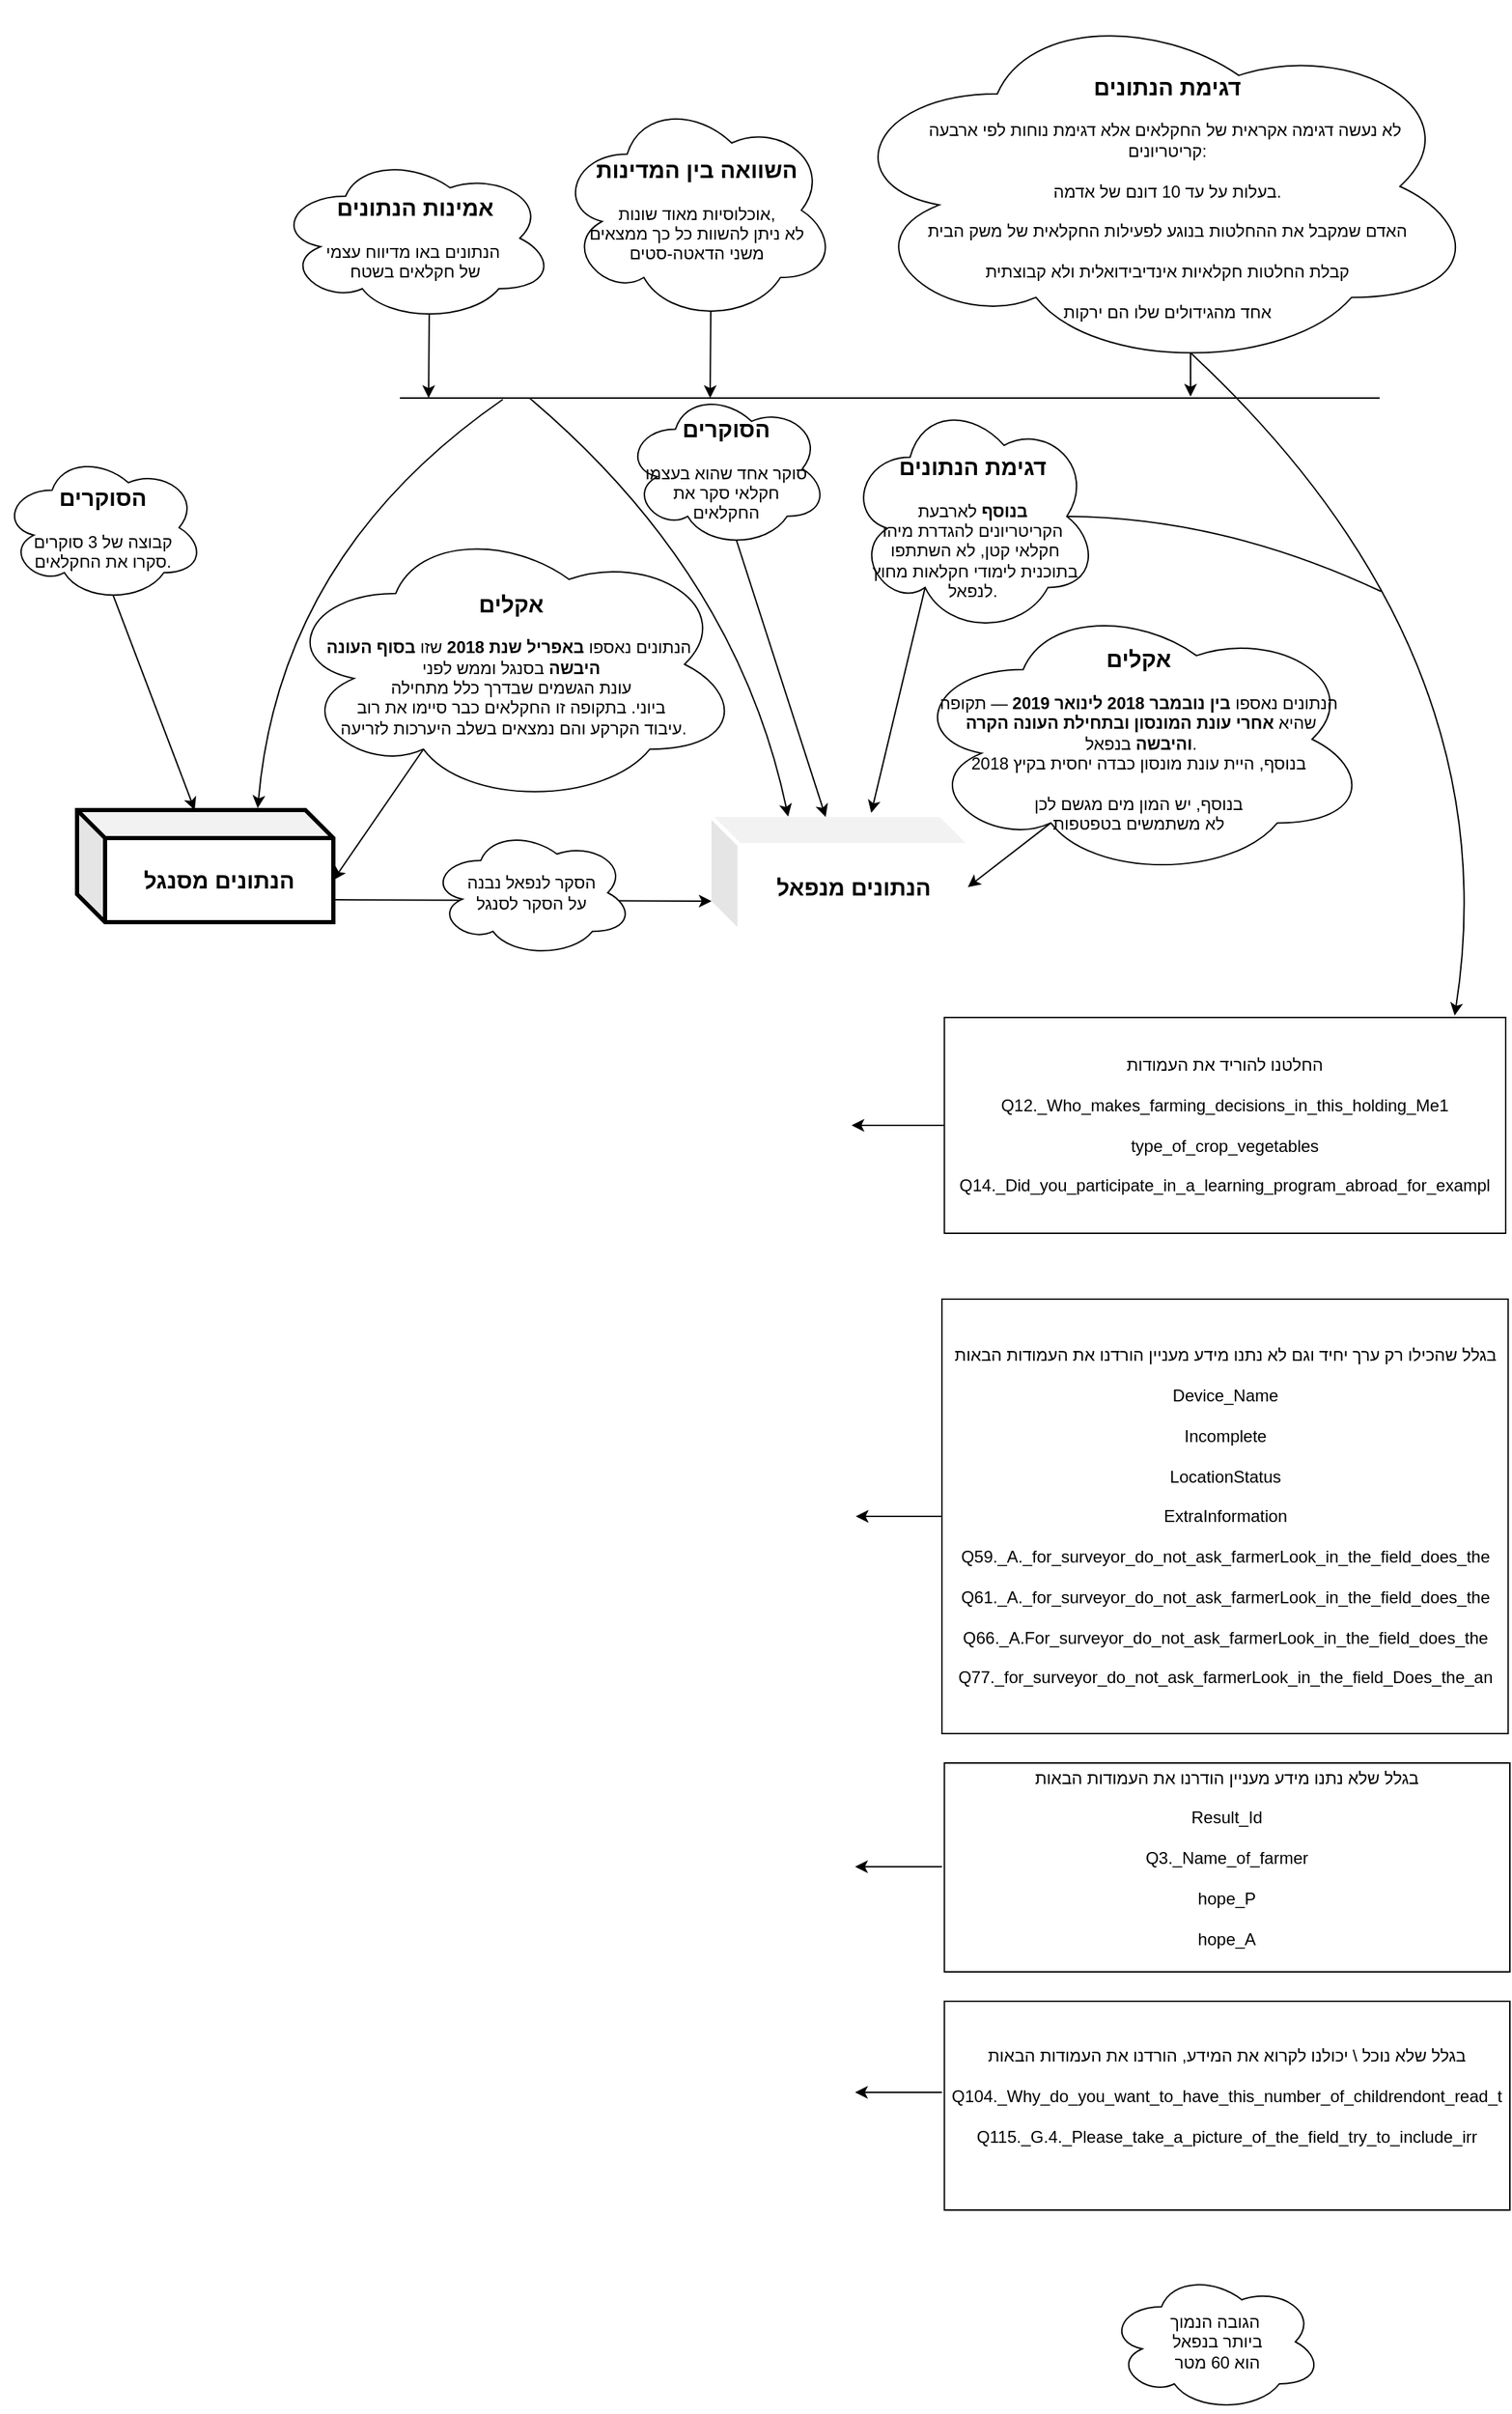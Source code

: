 <mxfile version="26.2.13">
  <diagram name="Page-1" id="FxISBaHx2wQaiflEiIXc">
    <mxGraphModel dx="2068" dy="2237" grid="1" gridSize="10" guides="1" tooltips="1" connect="1" arrows="1" fold="1" page="1" pageScale="1" pageWidth="850" pageHeight="1100" math="0" shadow="0">
      <root>
        <mxCell id="0" />
        <mxCell id="1" parent="0" />
        <mxCell id="reeLDZCqM8ZDpDuMpRiX-1" value="" style="ellipse;shape=cloud;whiteSpace=wrap;html=1;" vertex="1" parent="1">
          <mxGeometry x="805" y="-698" width="460" height="264" as="geometry" />
        </mxCell>
        <mxCell id="reeLDZCqM8ZDpDuMpRiX-2" value="&lt;b&gt;&lt;font style=&quot;font-size: 16px; color: light-dark(rgb(0, 0, 0), rgb(0, 0, 0));&quot;&gt;הנתונים מסנגל&lt;/font&gt;&lt;/b&gt;" style="shape=cube;whiteSpace=wrap;html=1;boundedLbl=1;backgroundOutline=1;darkOpacity=0.05;darkOpacity2=0.1;fillColor=light-dark(#FFFFFF,#FDEF42);strokeColor=light-dark(#000000,#00853F);strokeWidth=3;" vertex="1" parent="1">
          <mxGeometry x="263" y="-121" width="183" height="80" as="geometry" />
        </mxCell>
        <mxCell id="reeLDZCqM8ZDpDuMpRiX-3" value="" style="endArrow=classic;html=1;rounded=0;entryX=0;entryY=0;entryDx=183;entryDy=50;entryPerimeter=0;exitX=0.31;exitY=0.8;exitDx=0;exitDy=0;exitPerimeter=0;" edge="1" parent="1" source="reeLDZCqM8ZDpDuMpRiX-18" target="reeLDZCqM8ZDpDuMpRiX-2">
          <mxGeometry width="50" height="50" relative="1" as="geometry">
            <mxPoint x="531" y="-12" as="sourcePoint" />
            <mxPoint x="581" y="-62" as="targetPoint" />
          </mxGeometry>
        </mxCell>
        <mxCell id="reeLDZCqM8ZDpDuMpRiX-4" value="&lt;b&gt;&lt;font style=&quot;font-size: 16px;&quot;&gt;הנתונים מנפאל&lt;/font&gt;&lt;/b&gt;" style="shape=cube;whiteSpace=wrap;html=1;boundedLbl=1;backgroundOutline=1;darkOpacity=0.05;darkOpacity2=0.1;fillColor=light-dark(#FFFFFF,#DC143C);strokeColor=light-dark(#FFFFFF,#003893);perimeterSpacing=0;strokeWidth=3;" vertex="1" parent="1">
          <mxGeometry x="716" y="-116" width="183" height="80" as="geometry" />
        </mxCell>
        <mxCell id="reeLDZCqM8ZDpDuMpRiX-5" value="&lt;div&gt;&lt;b&gt;&lt;font style=&quot;font-size: 16px;&quot;&gt;אקלים&lt;/font&gt;&lt;/b&gt;&lt;/div&gt;&lt;div&gt;&lt;br&gt;&lt;/div&gt;הנתונים נאספו &lt;b&gt;בין נובמבר 2018 לינואר 2019&lt;/b&gt; — תקופה&lt;div&gt;&amp;nbsp;שהיא &lt;b&gt;אחרי עונת המונסון ובתחילת העונה הקרה&lt;/b&gt;&lt;/div&gt;&lt;div&gt;&lt;b style=&quot;background-color: transparent; color: light-dark(rgb(0, 0, 0), rgb(255, 255, 255));&quot;&gt;&amp;nbsp;&lt;/b&gt;&lt;b style=&quot;background-color: transparent; color: light-dark(rgb(0, 0, 0), rgb(255, 255, 255));&quot;&gt;והיבשה&lt;/b&gt;&lt;span style=&quot;background-color: transparent; color: light-dark(rgb(0, 0, 0), rgb(255, 255, 255));&quot;&gt; בנפאל.&lt;/span&gt;&lt;/div&gt;&lt;div&gt;בנוסף, היית עונת מונסון כבדה יחסית בקיץ 2018&lt;/div&gt;&lt;div&gt;&lt;br&gt;&lt;/div&gt;&lt;div&gt;בנוסף, יש המון מים מגשם לכן&lt;div&gt;לא משתמשים בטפטפות&lt;/div&gt;&lt;/div&gt;" style="ellipse;shape=cloud;whiteSpace=wrap;html=1;strokeColor=light-dark(#000000,#FFFFFF);" vertex="1" parent="1">
          <mxGeometry x="856" y="-271" width="330" height="199" as="geometry" />
        </mxCell>
        <mxCell id="reeLDZCqM8ZDpDuMpRiX-6" value="" style="endArrow=classic;html=1;rounded=0;entryX=0;entryY=0;entryDx=183;entryDy=50;entryPerimeter=0;exitX=0.31;exitY=0.8;exitDx=0;exitDy=0;exitPerimeter=0;" edge="1" parent="1" source="reeLDZCqM8ZDpDuMpRiX-5" target="reeLDZCqM8ZDpDuMpRiX-4">
          <mxGeometry width="50" height="50" relative="1" as="geometry">
            <mxPoint x="984" y="-7" as="sourcePoint" />
            <mxPoint x="1034" y="-57" as="targetPoint" />
          </mxGeometry>
        </mxCell>
        <mxCell id="reeLDZCqM8ZDpDuMpRiX-7" value="&lt;div&gt;&lt;b&gt;&lt;br&gt;&lt;/b&gt;&lt;/div&gt;&lt;div&gt;&lt;b&gt;&lt;font style=&quot;font-size: 16px;&quot;&gt;דגימת הנתונים&lt;/font&gt;&lt;/b&gt;&lt;/div&gt;&lt;b&gt;&lt;div&gt;&lt;b&gt;&lt;br&gt;&lt;/b&gt;&lt;/div&gt;בנוסף &lt;/b&gt;לארבעת&lt;div&gt;הקריטריונים להגדרת מיהו&lt;/div&gt;&lt;div&gt;&amp;nbsp;&lt;span style=&quot;background-color: transparent; color: light-dark(rgb(0, 0, 0), rgb(255, 255, 255));&quot;&gt;חקלאי קטן, לא השתתפו&lt;/span&gt;&lt;/div&gt;&lt;div&gt;&lt;span style=&quot;background-color: transparent; color: light-dark(rgb(0, 0, 0), rgb(255, 255, 255));&quot;&gt;&amp;nbsp;בתוכנית לימודי חקלאות מחוץ&lt;/span&gt;&lt;/div&gt;&lt;div&gt;&lt;span style=&quot;background-color: transparent; color: light-dark(rgb(0, 0, 0), rgb(255, 255, 255));&quot;&gt;לנפאל.&lt;/span&gt;&lt;/div&gt;" style="ellipse;shape=cloud;whiteSpace=wrap;html=1;" vertex="1" parent="1">
          <mxGeometry x="813" y="-415" width="179" height="169" as="geometry" />
        </mxCell>
        <mxCell id="reeLDZCqM8ZDpDuMpRiX-8" value="" style="endArrow=classic;html=1;rounded=0;exitX=0.31;exitY=0.8;exitDx=0;exitDy=0;exitPerimeter=0;entryX=0.623;entryY=-0.037;entryDx=0;entryDy=0;entryPerimeter=0;" edge="1" parent="1" source="reeLDZCqM8ZDpDuMpRiX-7" target="reeLDZCqM8ZDpDuMpRiX-4">
          <mxGeometry width="50" height="50" relative="1" as="geometry">
            <mxPoint x="658" y="-64" as="sourcePoint" />
            <mxPoint x="708" y="-114" as="targetPoint" />
          </mxGeometry>
        </mxCell>
        <mxCell id="reeLDZCqM8ZDpDuMpRiX-9" value="&lt;div&gt;&lt;b&gt;&lt;font style=&quot;font-size: 16px;&quot;&gt;הסוקרים&lt;/font&gt;&lt;/b&gt;&lt;/div&gt;&lt;div&gt;&lt;br&gt;&lt;/div&gt;סוקר אחד שהוא בעצמו&lt;div&gt;חקלאי סקר את&lt;/div&gt;&lt;div&gt;החקלאים&lt;/div&gt;" style="ellipse;shape=cloud;whiteSpace=wrap;html=1;strokeColor=light-dark(#000000,#FFFFFF);" vertex="1" parent="1">
          <mxGeometry x="654" y="-421" width="145" height="113" as="geometry" />
        </mxCell>
        <mxCell id="reeLDZCqM8ZDpDuMpRiX-10" value="" style="endArrow=classic;html=1;rounded=0;exitX=0.55;exitY=0.95;exitDx=0;exitDy=0;exitPerimeter=0;entryX=0;entryY=0;entryDx=81.5;entryDy=0;entryPerimeter=0;" edge="1" parent="1" source="reeLDZCqM8ZDpDuMpRiX-9" target="reeLDZCqM8ZDpDuMpRiX-4">
          <mxGeometry width="50" height="50" relative="1" as="geometry">
            <mxPoint x="657" y="-64" as="sourcePoint" />
            <mxPoint x="707" y="-114" as="targetPoint" />
          </mxGeometry>
        </mxCell>
        <mxCell id="reeLDZCqM8ZDpDuMpRiX-11" value="&lt;div&gt;&lt;b&gt;&lt;font style=&quot;font-size: 16px;&quot;&gt;הסוקרים&lt;/font&gt;&lt;/b&gt;&lt;/div&gt;&lt;div&gt;&lt;br&gt;&lt;/div&gt;קבוצה של 3 סוקרים&lt;div&gt;סקרו את החקלאים.&lt;/div&gt;" style="ellipse;shape=cloud;whiteSpace=wrap;html=1;strokeColor=light-dark(#000000,#FFFFFF);" vertex="1" parent="1">
          <mxGeometry x="209" y="-376" width="145" height="107" as="geometry" />
        </mxCell>
        <mxCell id="reeLDZCqM8ZDpDuMpRiX-12" value="" style="endArrow=classic;html=1;rounded=0;exitX=0.55;exitY=0.95;exitDx=0;exitDy=0;exitPerimeter=0;entryX=0;entryY=0;entryDx=81.5;entryDy=0;entryPerimeter=0;" edge="1" parent="1" source="reeLDZCqM8ZDpDuMpRiX-11">
          <mxGeometry width="50" height="50" relative="1" as="geometry">
            <mxPoint x="206" y="-69" as="sourcePoint" />
            <mxPoint x="347" y="-121" as="targetPoint" />
          </mxGeometry>
        </mxCell>
        <mxCell id="reeLDZCqM8ZDpDuMpRiX-13" value="" style="endArrow=classic;html=1;rounded=0;exitX=0.993;exitY=0.8;exitDx=0;exitDy=0;exitPerimeter=0;entryX=0;entryY=0;entryDx=0;entryDy=60;entryPerimeter=0;" edge="1" parent="1" source="reeLDZCqM8ZDpDuMpRiX-2" target="reeLDZCqM8ZDpDuMpRiX-4">
          <mxGeometry width="50" height="50" relative="1" as="geometry">
            <mxPoint x="579" y="-214" as="sourcePoint" />
            <mxPoint x="529" y="-164" as="targetPoint" />
          </mxGeometry>
        </mxCell>
        <mxCell id="reeLDZCqM8ZDpDuMpRiX-14" value="הסקר לנפאל נבנה&lt;div&gt;על הסקר לסנגל&lt;/div&gt;" style="ellipse;shape=cloud;whiteSpace=wrap;html=1;" vertex="1" parent="1">
          <mxGeometry x="515" y="-108" width="145" height="92" as="geometry" />
        </mxCell>
        <mxCell id="reeLDZCqM8ZDpDuMpRiX-15" value="&lt;div&gt;&lt;font style=&quot;font-size: 16px;&quot;&gt;&lt;b&gt;אמינות הנתונים&lt;/b&gt;&lt;/font&gt;&lt;/div&gt;&lt;div&gt;&lt;br&gt;&lt;/div&gt;הנתונים באו מדיווח עצמי&amp;nbsp;&lt;div&gt;של חקלאים בשטח&lt;/div&gt;" style="ellipse;shape=cloud;whiteSpace=wrap;html=1;" vertex="1" parent="1">
          <mxGeometry x="405" y="-589" width="199" height="120" as="geometry" />
        </mxCell>
        <mxCell id="reeLDZCqM8ZDpDuMpRiX-16" value="" style="endArrow=classic;html=1;rounded=0;entryX=0.705;entryY=-0.017;entryDx=0;entryDy=0;entryPerimeter=0;curved=1;" edge="1" parent="1" target="reeLDZCqM8ZDpDuMpRiX-2">
          <mxGeometry width="50" height="50" relative="1" as="geometry">
            <mxPoint x="567" y="-414" as="sourcePoint" />
            <mxPoint x="555" y="-314" as="targetPoint" />
            <Array as="points">
              <mxPoint x="408" y="-304" />
            </Array>
          </mxGeometry>
        </mxCell>
        <mxCell id="reeLDZCqM8ZDpDuMpRiX-17" value="" style="endArrow=classic;html=1;rounded=0;entryX=0.299;entryY=-0.004;entryDx=0;entryDy=0;entryPerimeter=0;curved=1;" edge="1" parent="1" target="reeLDZCqM8ZDpDuMpRiX-4">
          <mxGeometry width="50" height="50" relative="1" as="geometry">
            <mxPoint x="586" y="-415" as="sourcePoint" />
            <mxPoint x="555" y="-314" as="targetPoint" />
            <Array as="points">
              <mxPoint x="734" y="-290" />
            </Array>
          </mxGeometry>
        </mxCell>
        <mxCell id="reeLDZCqM8ZDpDuMpRiX-18" value="&lt;div&gt;&lt;b&gt;&lt;font style=&quot;font-size: 16px;&quot;&gt;אקלים&lt;/font&gt;&lt;/b&gt;&lt;/div&gt;&lt;div&gt;&lt;br&gt;&lt;/div&gt;הנתונים נאספו &lt;b&gt;באפריל&amp;nbsp;&lt;/b&gt;&lt;b style=&quot;background-color: transparent; color: light-dark(rgb(0, 0, 0), rgb(255, 255, 255));&quot;&gt;שנת 2018&lt;/b&gt;&lt;span style=&quot;background-color: transparent; color: light-dark(rgb(0, 0, 0), rgb(255, 255, 255));&quot;&gt; שזו &lt;/span&gt;&lt;b style=&quot;background-color: transparent; color: light-dark(rgb(0, 0, 0), rgb(255, 255, 255));&quot;&gt;בסוף העונה&amp;nbsp;&lt;/b&gt;&lt;div&gt;&lt;b&gt;היבשה&lt;/b&gt; בסנגל וממש לפני&lt;/div&gt;&lt;div&gt;עונת הגשמים שבדרך כלל מתחילה&lt;/div&gt;&lt;div&gt;ביוני. בתקופה זו החקלאים כבר סיימו את רוב&lt;/div&gt;&lt;div&gt;&amp;nbsp;עיבוד הקרקע והם נמצאים בשלב היערכות לזריעה.&lt;/div&gt;" style="ellipse;shape=cloud;whiteSpace=wrap;html=1;strokeColor=light-dark(#000000,#FFFFFF);" vertex="1" parent="1">
          <mxGeometry x="408" y="-326" width="330" height="202" as="geometry" />
        </mxCell>
        <mxCell id="reeLDZCqM8ZDpDuMpRiX-19" value="" style="endArrow=none;html=1;rounded=0;" edge="1" parent="1">
          <mxGeometry width="50" height="50" relative="1" as="geometry">
            <mxPoint x="493.5" y="-415" as="sourcePoint" />
            <mxPoint x="1193" y="-415" as="targetPoint" />
          </mxGeometry>
        </mxCell>
        <mxCell id="reeLDZCqM8ZDpDuMpRiX-20" value="" style="endArrow=classic;html=1;rounded=0;exitX=0.55;exitY=0.95;exitDx=0;exitDy=0;exitPerimeter=0;" edge="1" parent="1" source="reeLDZCqM8ZDpDuMpRiX-15">
          <mxGeometry width="50" height="50" relative="1" as="geometry">
            <mxPoint x="597" y="-465" as="sourcePoint" />
            <mxPoint x="514" y="-415" as="targetPoint" />
          </mxGeometry>
        </mxCell>
        <mxCell id="reeLDZCqM8ZDpDuMpRiX-21" value="&lt;div&gt;&lt;b&gt;&lt;font style=&quot;font-size: 16px;&quot;&gt;השוואה בין המדינות&lt;/font&gt;&lt;/b&gt;&lt;/div&gt;&lt;div&gt;&lt;br&gt;&lt;/div&gt;אוכלוסיות מאוד שונות,&lt;div&gt;לא ניתן להשוות כל כך ממצאים&lt;/div&gt;&lt;div&gt;משני הדאטה-סטים&lt;/div&gt;" style="ellipse;shape=cloud;whiteSpace=wrap;html=1;" vertex="1" parent="1">
          <mxGeometry x="606" y="-629" width="199" height="160" as="geometry" />
        </mxCell>
        <mxCell id="reeLDZCqM8ZDpDuMpRiX-22" value="" style="endArrow=classic;html=1;rounded=0;exitX=0.55;exitY=0.95;exitDx=0;exitDy=0;exitPerimeter=0;" edge="1" parent="1" source="reeLDZCqM8ZDpDuMpRiX-21">
          <mxGeometry width="50" height="50" relative="1" as="geometry">
            <mxPoint x="798" y="-465" as="sourcePoint" />
            <mxPoint x="715" y="-415" as="targetPoint" />
          </mxGeometry>
        </mxCell>
        <mxCell id="reeLDZCqM8ZDpDuMpRiX-23" value="" style="endArrow=classic;html=1;rounded=0;exitX=0;exitY=0;exitDx=101.5;exitDy=80;exitPerimeter=0;strokeColor=light-dark(#FFFFFF,#DC143C);" edge="1" parent="1" source="reeLDZCqM8ZDpDuMpRiX-4">
          <mxGeometry width="50" height="50" relative="1" as="geometry">
            <mxPoint x="763" y="-64" as="sourcePoint" />
            <mxPoint x="818" y="907" as="targetPoint" />
          </mxGeometry>
        </mxCell>
        <mxCell id="reeLDZCqM8ZDpDuMpRiX-24" value="הגובה הנמוך&lt;div&gt;&amp;nbsp;ביותר בנפאל&lt;/div&gt;&lt;div&gt;&amp;nbsp;הוא 60 מטר&lt;/div&gt;" style="ellipse;shape=cloud;whiteSpace=wrap;html=1;" vertex="1" parent="1">
          <mxGeometry x="999" y="922" width="153" height="100" as="geometry" />
        </mxCell>
        <mxCell id="reeLDZCqM8ZDpDuMpRiX-25" value="החלטנו להוריד את &lt;span style=&quot;background-color: transparent; color: light-dark(rgb(0, 0, 0), rgb(255, 255, 255));&quot;&gt;העמודות&lt;/span&gt;&lt;div&gt;&lt;br&gt;&lt;div&gt;Q12._Who_makes_farming_decisions_in_this_holding_Me1&lt;/div&gt;&lt;/div&gt;&lt;div&gt;&lt;br&gt;&lt;/div&gt;&lt;div&gt;type_of_crop_vegetables&lt;/div&gt;&lt;div&gt;&lt;br&gt;&lt;/div&gt;&lt;div&gt;Q14._Did_you_participate_in_a_learning_program_abroad_for_exampl&lt;/div&gt;" style="rounded=0;whiteSpace=wrap;html=1;" vertex="1" parent="1">
          <mxGeometry x="882.25" y="27" width="400.75" height="154" as="geometry" />
        </mxCell>
        <mxCell id="reeLDZCqM8ZDpDuMpRiX-26" value="&lt;div&gt;&lt;b&gt;&lt;font style=&quot;font-size: 16px;&quot;&gt;דגימת הנתונים&lt;/font&gt;&lt;/b&gt;&lt;/div&gt;&lt;div&gt;&lt;br&gt;&lt;/div&gt;לא נעשה דגימה אקראית של החקלאים אלא דגימת נוחות לפי ארבעה&amp;nbsp;&lt;div&gt;קריטריונים:&lt;/div&gt;&lt;div&gt;&lt;br&gt;&lt;div&gt;בעלות על עד 10 דונם של אדמה.&lt;/div&gt;&lt;div&gt;&lt;br&gt;&lt;/div&gt;&lt;div&gt;האדם שמקבל את ההחלטות בנוגע לפעילות החקלאית של משק הבית&lt;/div&gt;&lt;div&gt;&lt;br&gt;&lt;/div&gt;&lt;div&gt;קבלת החלטות חקלאיות אינדיבידואלית ולא קבוצתית&lt;/div&gt;&lt;div&gt;&lt;br&gt;&lt;/div&gt;&lt;div&gt;אחד מהגידולים שלו הם ירקות&lt;/div&gt;&lt;/div&gt;" style="text;html=1;align=center;verticalAlign=middle;whiteSpace=wrap;rounded=0;" vertex="1" parent="1">
          <mxGeometry x="860" y="-573" width="363" height="30" as="geometry" />
        </mxCell>
        <mxCell id="reeLDZCqM8ZDpDuMpRiX-27" value="" style="endArrow=classic;html=1;rounded=0;exitX=0.55;exitY=0.95;exitDx=0;exitDy=0;exitPerimeter=0;" edge="1" parent="1" source="reeLDZCqM8ZDpDuMpRiX-1">
          <mxGeometry width="50" height="50" relative="1" as="geometry">
            <mxPoint x="929" y="-175" as="sourcePoint" />
            <mxPoint x="1058" y="-416" as="targetPoint" />
          </mxGeometry>
        </mxCell>
        <mxCell id="reeLDZCqM8ZDpDuMpRiX-28" value="" style="endArrow=classic;html=1;rounded=0;exitX=0;exitY=0.5;exitDx=0;exitDy=0;" edge="1" parent="1" source="reeLDZCqM8ZDpDuMpRiX-25">
          <mxGeometry width="50" height="50" relative="1" as="geometry">
            <mxPoint x="1000" y="-175" as="sourcePoint" />
            <mxPoint x="816" y="104" as="targetPoint" />
          </mxGeometry>
        </mxCell>
        <mxCell id="reeLDZCqM8ZDpDuMpRiX-29" value="" style="endArrow=classic;html=1;rounded=0;exitX=0.55;exitY=0.95;exitDx=0;exitDy=0;exitPerimeter=0;entryX=0.909;entryY=-0.009;entryDx=0;entryDy=0;entryPerimeter=0;curved=1;" edge="1" parent="1" source="reeLDZCqM8ZDpDuMpRiX-1" target="reeLDZCqM8ZDpDuMpRiX-25">
          <mxGeometry width="50" height="50" relative="1" as="geometry">
            <mxPoint x="1000" y="-175" as="sourcePoint" />
            <mxPoint x="1050" y="-225" as="targetPoint" />
            <Array as="points">
              <mxPoint x="1287" y="-234" />
            </Array>
          </mxGeometry>
        </mxCell>
        <mxCell id="reeLDZCqM8ZDpDuMpRiX-30" value="" style="endArrow=none;html=1;rounded=0;exitX=0.875;exitY=0.5;exitDx=0;exitDy=0;exitPerimeter=0;curved=1;" edge="1" parent="1" source="reeLDZCqM8ZDpDuMpRiX-7">
          <mxGeometry width="50" height="50" relative="1" as="geometry">
            <mxPoint x="1016" y="-175" as="sourcePoint" />
            <mxPoint x="1194" y="-277" as="targetPoint" />
            <Array as="points">
              <mxPoint x="1081" y="-330" />
            </Array>
          </mxGeometry>
        </mxCell>
        <mxCell id="reeLDZCqM8ZDpDuMpRiX-31" value="בגלל שהכילו רק ערך יחיד וגם לא נתנו מידע מעניין הורדנו את העמודות הבאות&lt;div&gt;&lt;br&gt;&lt;/div&gt;&lt;div&gt;Device_Name&lt;/div&gt;&lt;div&gt;&lt;br&gt;&lt;/div&gt;&lt;div&gt;Incomplete&lt;/div&gt;&lt;div&gt;&lt;br&gt;&lt;/div&gt;&lt;div&gt;LocationStatus&lt;/div&gt;&lt;div&gt;&lt;br&gt;&lt;/div&gt;&lt;div&gt;ExtraInformation&lt;/div&gt;&lt;div&gt;&lt;br&gt;&lt;/div&gt;&lt;div&gt;Q59._A._for_surveyor_do_not_ask_farmerLook_in_the_field_does_the&lt;/div&gt;&lt;div&gt;&lt;br&gt;&lt;/div&gt;&lt;div&gt;Q61._A._for_surveyor_do_not_ask_farmerLook_in_the_field_does_the&lt;/div&gt;&lt;div&gt;&lt;br&gt;&lt;/div&gt;&lt;div&gt;Q66._A.For_surveyor_do_not_ask_farmerLook_in_the_field_does_the&lt;/div&gt;&lt;div&gt;&lt;br&gt;&lt;/div&gt;&lt;div&gt;Q77._for_surveyor_do_not_ask_farmerLook_in_the_field_Does_the_an&lt;/div&gt;" style="rounded=0;whiteSpace=wrap;html=1;" vertex="1" parent="1">
          <mxGeometry x="880.5" y="228" width="404.25" height="310" as="geometry" />
        </mxCell>
        <mxCell id="reeLDZCqM8ZDpDuMpRiX-32" value="" style="endArrow=classic;html=1;rounded=0;exitX=0;exitY=0.5;exitDx=0;exitDy=0;" edge="1" parent="1" source="reeLDZCqM8ZDpDuMpRiX-31">
          <mxGeometry width="50" height="50" relative="1" as="geometry">
            <mxPoint x="899" y="25" as="sourcePoint" />
            <mxPoint x="819" y="383" as="targetPoint" />
          </mxGeometry>
        </mxCell>
        <mxCell id="reeLDZCqM8ZDpDuMpRiX-33" value="בגלל שלא נתנו מידע מעניין הודרנו את העמודות הבאות&lt;div&gt;&lt;br&gt;&lt;/div&gt;&lt;div&gt;Result_Id&lt;/div&gt;&lt;div&gt;&lt;br&gt;&lt;/div&gt;&lt;div&gt;Q3._Name_of_farmer&lt;/div&gt;&lt;div&gt;&lt;br&gt;&lt;/div&gt;&lt;div&gt;hope_P&lt;/div&gt;&lt;div&gt;&lt;br&gt;&lt;/div&gt;&lt;div&gt;hope_A&lt;/div&gt;&lt;div&gt;&lt;br&gt;&lt;/div&gt;" style="rounded=0;whiteSpace=wrap;html=1;" vertex="1" parent="1">
          <mxGeometry x="882.25" y="559" width="403.75" height="149" as="geometry" />
        </mxCell>
        <mxCell id="reeLDZCqM8ZDpDuMpRiX-34" value="בגלל שלא נוכל \ יכולנו לקרוא את המידע, הורדנו את העמודות הבאות&lt;div&gt;&lt;br&gt;&lt;/div&gt;&lt;div&gt;Q104._Why_do_you_want_to_have_this_number_of_childrendont_read_t&lt;/div&gt;&lt;div&gt;&lt;br&gt;&lt;/div&gt;&lt;div&gt;Q115._G.4._Please_take_a_picture_of_the_field_try_to_include_irr&lt;/div&gt;&lt;div&gt;&lt;br&gt;&lt;/div&gt;" style="rounded=0;whiteSpace=wrap;html=1;" vertex="1" parent="1">
          <mxGeometry x="882.25" y="729" width="403.75" height="149" as="geometry" />
        </mxCell>
        <mxCell id="reeLDZCqM8ZDpDuMpRiX-35" value="" style="endArrow=classic;html=1;rounded=0;exitX=0;exitY=0.5;exitDx=0;exitDy=0;" edge="1" parent="1">
          <mxGeometry width="50" height="50" relative="1" as="geometry">
            <mxPoint x="880.5" y="633" as="sourcePoint" />
            <mxPoint x="818.5" y="633" as="targetPoint" />
          </mxGeometry>
        </mxCell>
        <mxCell id="reeLDZCqM8ZDpDuMpRiX-36" value="" style="endArrow=classic;html=1;rounded=0;exitX=0;exitY=0.5;exitDx=0;exitDy=0;" edge="1" parent="1">
          <mxGeometry width="50" height="50" relative="1" as="geometry">
            <mxPoint x="880.5" y="794" as="sourcePoint" />
            <mxPoint x="818.5" y="794" as="targetPoint" />
          </mxGeometry>
        </mxCell>
      </root>
    </mxGraphModel>
  </diagram>
</mxfile>
